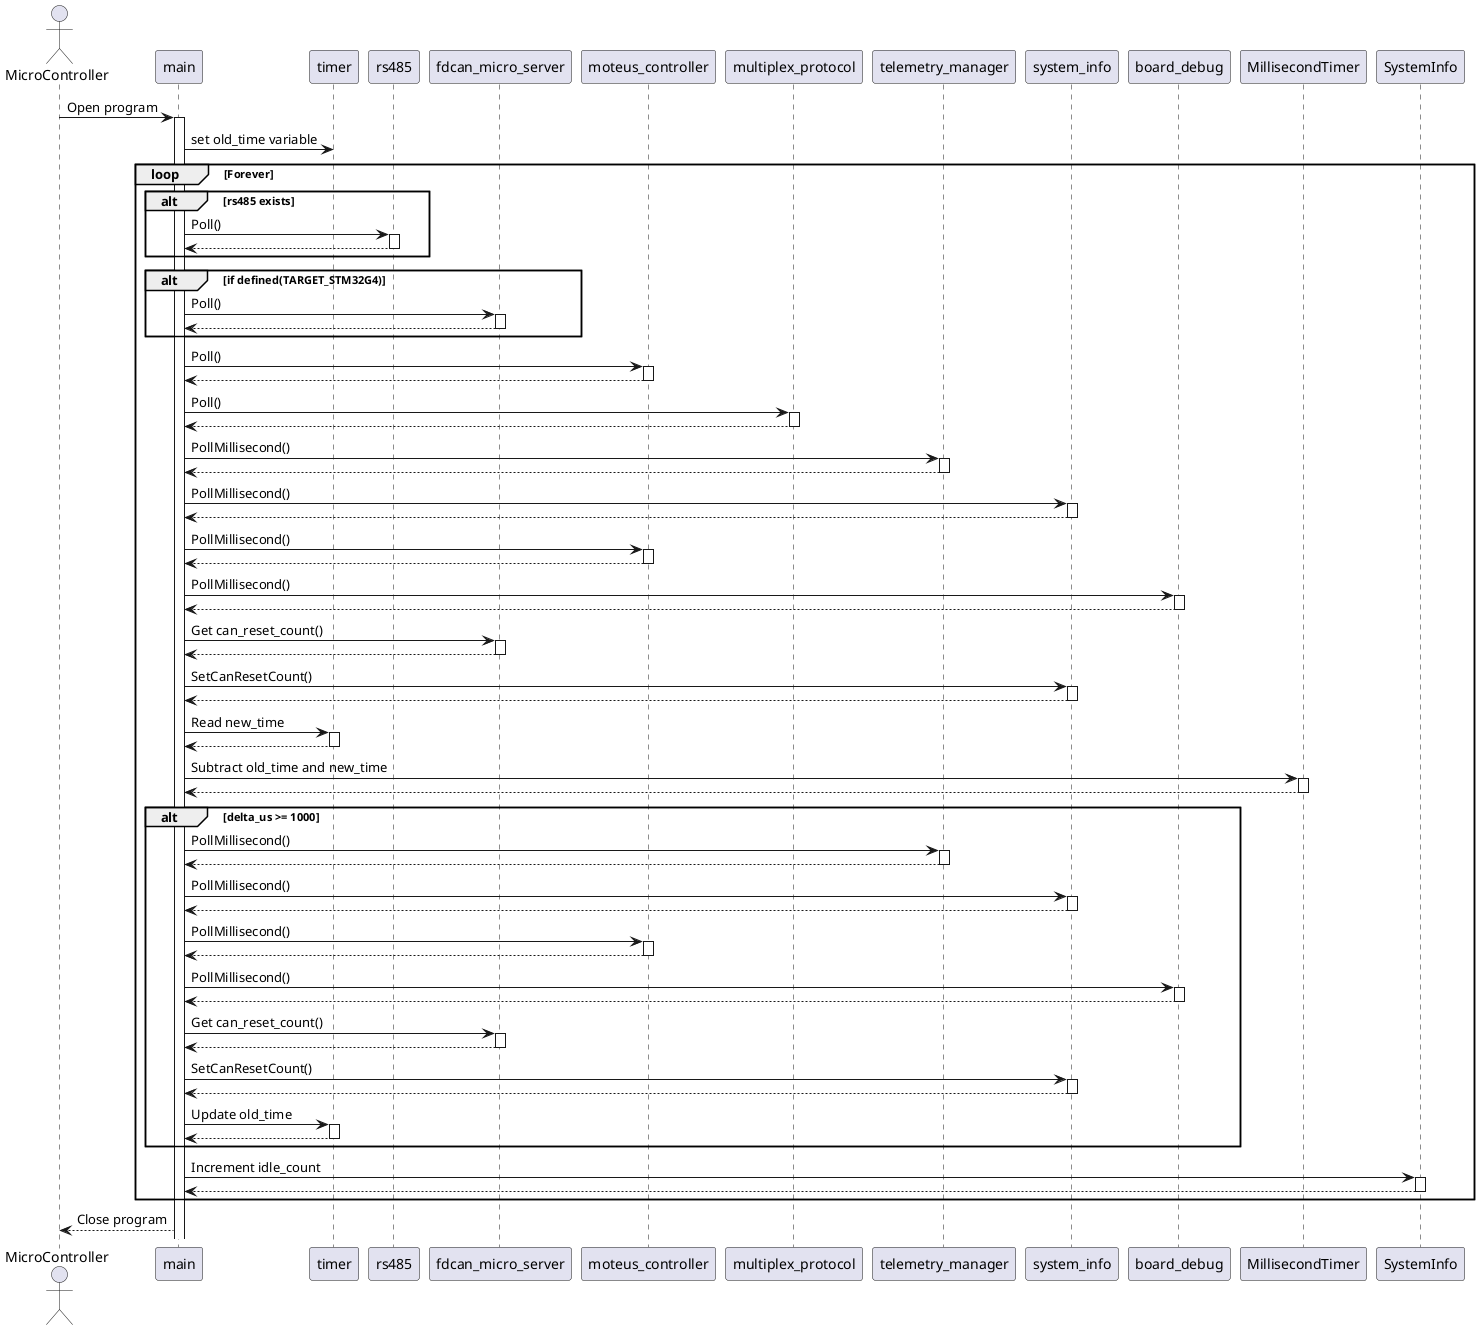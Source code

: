 @startuml
Actor MicroController
MicroController -> main: Open program
activate main

main -> timer: set old_time variable
' activate timer
' timer --> main
' deactivate timer

loop Forever
    alt rs485 exists
        main -> rs485: Poll()
        activate rs485
        rs485 --> main
        deactivate rs485
    end

alt if defined(TARGET_STM32G4)
    main -> fdcan_micro_server: Poll()
    activate fdcan_micro_server
    fdcan_micro_server --> main
    deactivate fdcan_micro_server
end

    main -> moteus_controller: Poll()
    activate moteus_controller
    moteus_controller --> main
    deactivate moteus_controller

    main -> multiplex_protocol: Poll()
    activate multiplex_protocol
    multiplex_protocol --> main
    deactivate multiplex_protocol

    main -> telemetry_manager: PollMillisecond()
    activate telemetry_manager
    telemetry_manager --> main
    deactivate telemetry_manager

    main -> system_info: PollMillisecond()
    activate system_info
    system_info --> main
    deactivate system_info

    main -> moteus_controller: PollMillisecond()
    activate moteus_controller
    moteus_controller --> main
    deactivate moteus_controller

    main -> board_debug: PollMillisecond()
    activate board_debug
    board_debug --> main
    deactivate board_debug

    main -> fdcan_micro_server: Get can_reset_count()
    activate fdcan_micro_server
    fdcan_micro_server --> main
    deactivate fdcan_micro_server

    main -> system_info: SetCanResetCount()
    activate system_info
    system_info --> main
    deactivate system_info

    main -> timer: Read new_time
    activate timer
    timer --> main
    deactivate timer

    main -> MillisecondTimer: Subtract old_time and new_time
    activate MillisecondTimer
    MillisecondTimer --> main
    deactivate MillisecondTimer

    alt delta_us >= 1000
        main -> telemetry_manager: PollMillisecond()
        activate telemetry_manager
        telemetry_manager --> main
        deactivate telemetry_manager

        main -> system_info: PollMillisecond()
        activate system_info
        system_info --> main
        deactivate system_info

        main -> moteus_controller: PollMillisecond()
        activate moteus_controller
        moteus_controller --> main
        deactivate moteus_controller

        main -> board_debug: PollMillisecond()
        activate board_debug
        board_debug --> main
        deactivate board_debug

        main -> fdcan_micro_server: Get can_reset_count()
        activate fdcan_micro_server
        fdcan_micro_server --> main
        deactivate fdcan_micro_server

        main -> system_info: SetCanResetCount()
        activate system_info
        system_info --> main
        deactivate system_info

        main -> timer: Update old_time
        activate timer
        timer --> main
        deactivate timer
    end

    main -> SystemInfo: Increment idle_count
    activate SystemInfo
    SystemInfo --> main
    deactivate SystemInfo

end
main --> MicroController : Close program
@enduml

